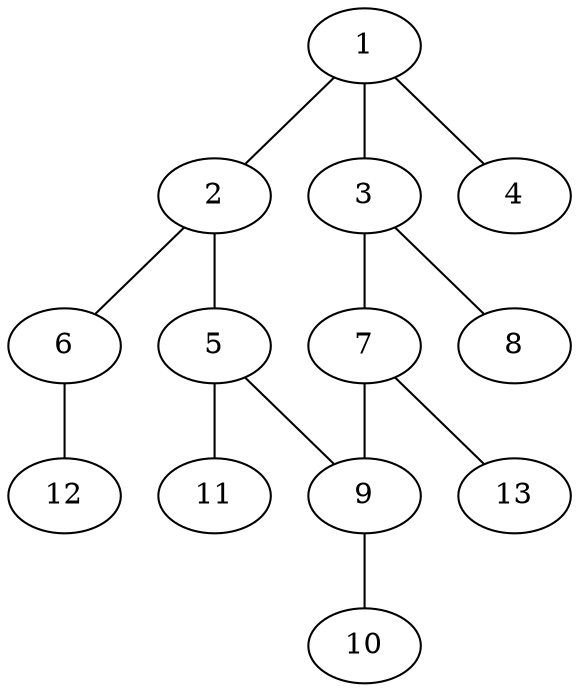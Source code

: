 graph molecule_895 {
	1	 [chem=C];
	2	 [chem=C];
	1 -- 2	 [valence=2];
	3	 [chem=C];
	1 -- 3	 [valence=1];
	4	 [chem=Cl];
	1 -- 4	 [valence=1];
	5	 [chem=C];
	2 -- 5	 [valence=1];
	6	 [chem=O];
	2 -- 6	 [valence=1];
	7	 [chem=C];
	3 -- 7	 [valence=2];
	8	 [chem=Cl];
	3 -- 8	 [valence=1];
	9	 [chem=C];
	5 -- 9	 [valence=2];
	11	 [chem=H];
	5 -- 11	 [valence=1];
	12	 [chem=H];
	6 -- 12	 [valence=1];
	7 -- 9	 [valence=1];
	13	 [chem=H];
	7 -- 13	 [valence=1];
	10	 [chem=Cl];
	9 -- 10	 [valence=1];
}
